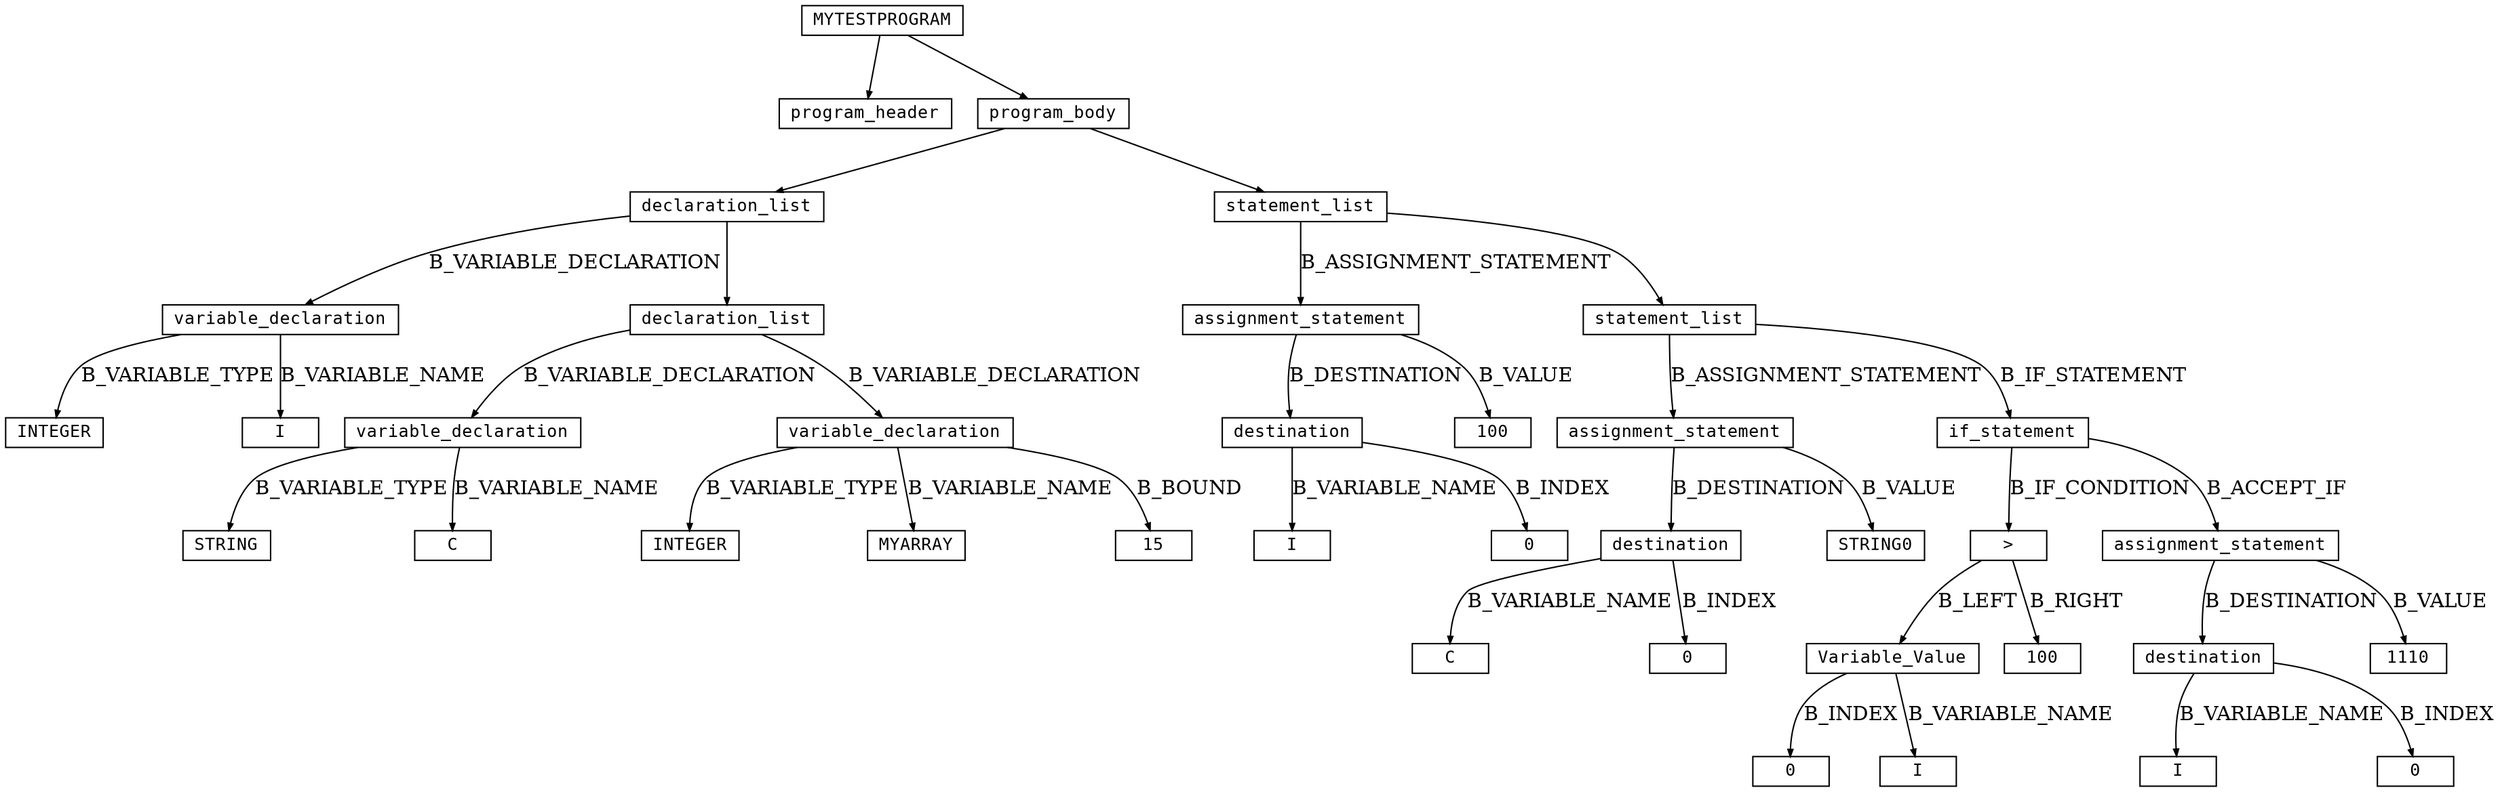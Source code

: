 digraph parsetree {
  node [shape=box, fontsize=12, fontname="Courier", height=.1];
  ranksep=.6;
  edge [arrowsize=.5]
  node1 [label="MYTESTPROGRAM"]
  node2 [label="program_header"]
  node1 -> node2 [ label= "" ];
  node3 [label="program_body"]
  node1 -> node3 [ label= "" ];
  node4 [label="declaration_list"]
  node3 -> node4 [ label= "" ];
  node5 [label="statement_list"]
  node3 -> node5 [ label= "" ];
  node6 [label="variable_declaration"]
  node4 -> node6 [ label= "B_VARIABLE_DECLARATION" ];
  node7 [label="declaration_list"]
  node4 -> node7 [ label= "" ];
  node8 [label="assignment_statement"]
  node5 -> node8 [ label= "B_ASSIGNMENT_STATEMENT" ];
  node9 [label="statement_list"]
  node5 -> node9 [ label= "" ];
  node10 [label="INTEGER"]
  node6 -> node10 [ label= "B_VARIABLE_TYPE" ];
  node11 [label="I"]
  node6 -> node11 [ label= "B_VARIABLE_NAME" ];
  node12 [label="variable_declaration"]
  node7 -> node12 [ label= "B_VARIABLE_DECLARATION" ];
  node13 [label="variable_declaration"]
  node7 -> node13 [ label= "B_VARIABLE_DECLARATION" ];
  node14 [label="destination"]
  node8 -> node14 [ label= "B_DESTINATION" ];
  node15 [label="100"]
  node8 -> node15 [ label= "B_VALUE" ];
  node16 [label="assignment_statement"]
  node9 -> node16 [ label= "B_ASSIGNMENT_STATEMENT" ];
  node17 [label="if_statement"]
  node9 -> node17 [ label= "B_IF_STATEMENT" ];
  node18 [label="STRING"]
  node12 -> node18 [ label= "B_VARIABLE_TYPE" ];
  node19 [label="C"]
  node12 -> node19 [ label= "B_VARIABLE_NAME" ];
  node20 [label="INTEGER"]
  node13 -> node20 [ label= "B_VARIABLE_TYPE" ];
  node21 [label="MYARRAY"]
  node13 -> node21 [ label= "B_VARIABLE_NAME" ];
  node22 [label="15"]
  node13 -> node22 [ label= "B_BOUND" ];
  node23 [label="I"]
  node14 -> node23 [ label= "B_VARIABLE_NAME" ];
  node24 [label="0"]
  node14 -> node24 [ label= "B_INDEX" ];
  node25 [label="destination"]
  node16 -> node25 [ label= "B_DESTINATION" ];
  node26 [label="STRING0"]
  node16 -> node26 [ label= "B_VALUE" ];
  node27 [label=">"]
  node17 -> node27 [ label= "B_IF_CONDITION" ];
  node28 [label="assignment_statement"]
  node17 -> node28 [ label= "B_ACCEPT_IF" ];
  node29 [label="C"]
  node25 -> node29 [ label= "B_VARIABLE_NAME" ];
  node30 [label="0"]
  node25 -> node30 [ label= "B_INDEX" ];
  node31 [label="Variable_Value"]
  node27 -> node31 [ label= "B_LEFT" ];
  node32 [label="100"]
  node27 -> node32 [ label= "B_RIGHT" ];
  node33 [label="destination"]
  node28 -> node33 [ label= "B_DESTINATION" ];
  node34 [label="1110"]
  node28 -> node34 [ label= "B_VALUE" ];
  node35 [label="0"]
  node31 -> node35 [ label= "B_INDEX" ];
  node36 [label="I"]
  node31 -> node36 [ label= "B_VARIABLE_NAME" ];
  node37 [label="I"]
  node33 -> node37 [ label= "B_VARIABLE_NAME" ];
  node38 [label="0"]
  node33 -> node38 [ label= "B_INDEX" ];
}
